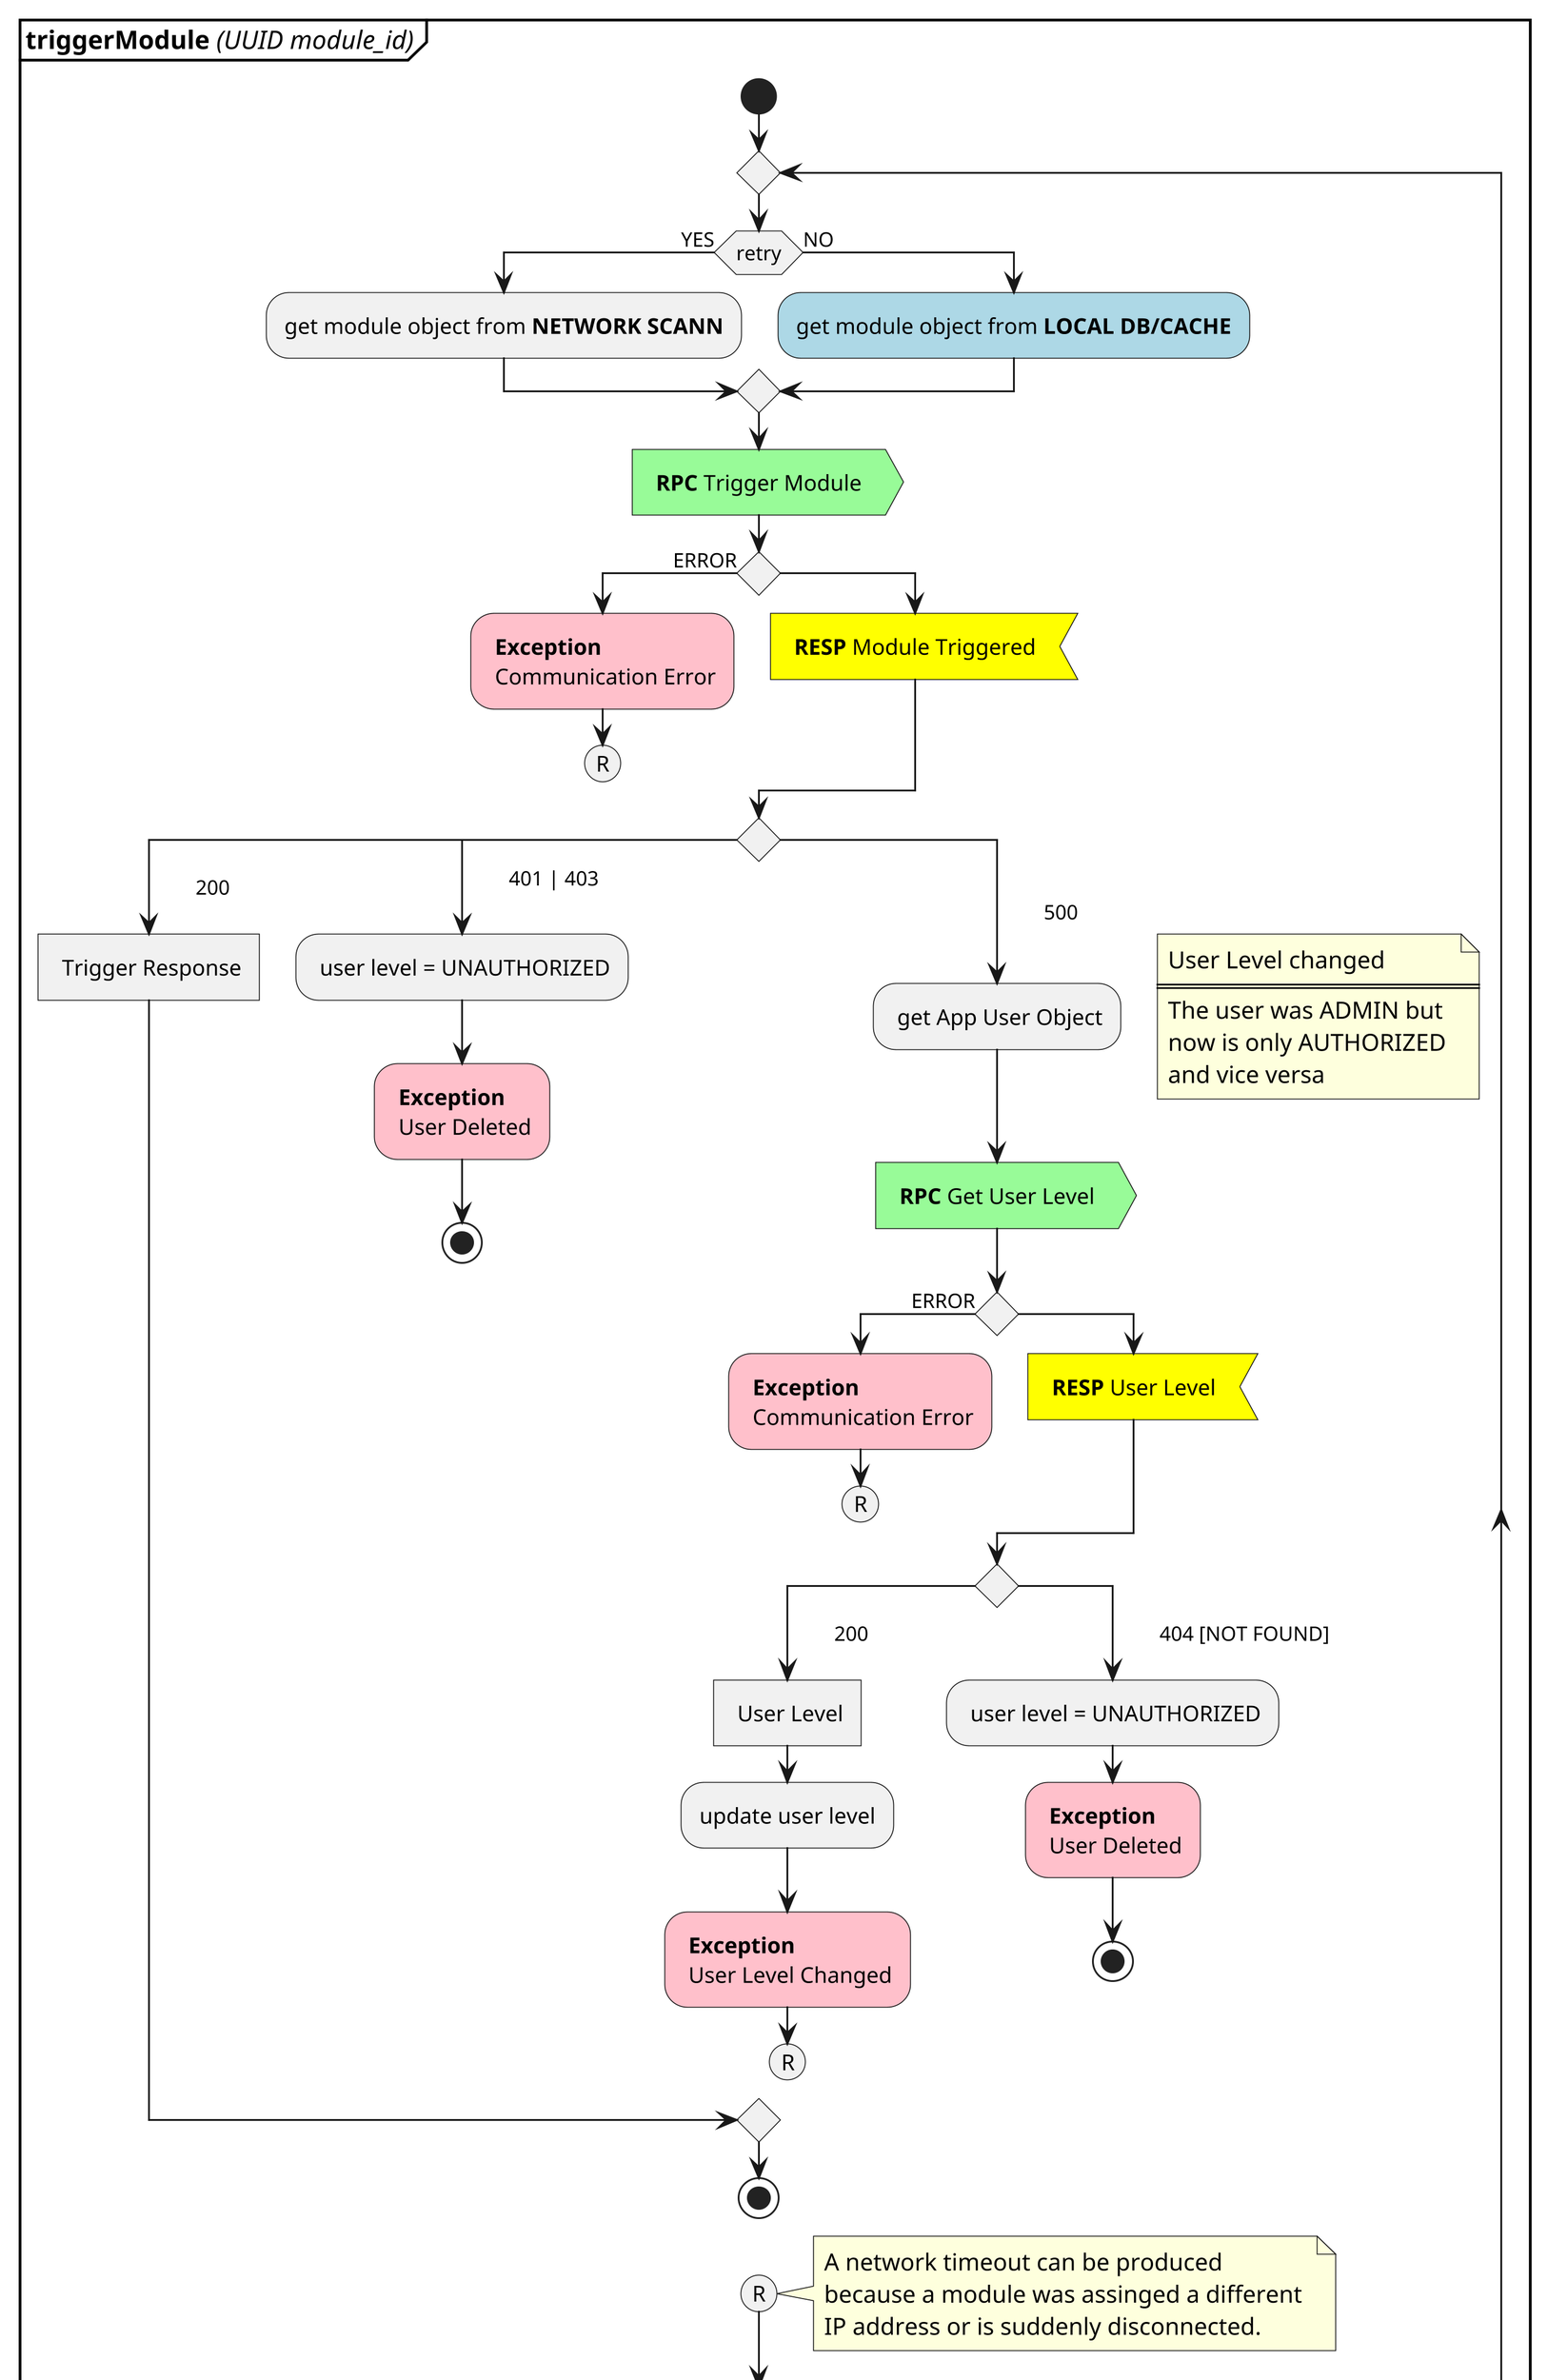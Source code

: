 @startuml ACT_triggerModule
skinparam dpi 300
partition  <b>triggerModule</b> <i>(UUID module_id)</i> {
    start
    repeat
    if(retry) then (YES)
    :get module object from <b>NETWORK SCANN</b>;
    else (NO)
    #lightblue:get module object from <b>LOCAL DB/CACHE</b>;
    endif
    #palegreen: <b>RPC</b> Trigger Module >
    if() then (ERROR)
        #pink : <b>Exception</b> \n Communication Error;
        (R)
        detach
    else
        #yellow: <b>RESP</b> Module Triggered <
        
    endif
    switch()
        case(\t 200)
            : Trigger Response]
        case(\t 401 | 403)
            : user level = UNAUTHORIZED;
            #pink : <b>Exception</b> \n User Deleted;
            stop
        case(\t 500)
            
            : get App User Object;
            floating note right
            User Level changed 
            ========================
            The user was ADMIN but 
            now is only AUTHORIZED 
            and vice versa
            end note
            #palegreen: <b>RPC</b> Get User Level >
            if() then (ERROR)
                #pink : <b>Exception</b> \n Communication Error;
                (R)
                detach
            else
                #yellow: <b>RESP</b> User Level <
            endif

            switch()
                case(\t 200)
                    : User Level]
                    :update user level;
                    #pink : <b>Exception</b> \n User Level Changed;
                    (R)
                    detach
                case(\t 404 [NOT FOUND])
                    : user level = UNAUTHORIZED;
                    #pink : <b>Exception</b> \n User Deleted;
                    stop
            endswitch
    endswitch
    stop

    (R)
    note right 
        A network timeout can be produced 
        because a module was assinged a different 
        IP address or is suddenly disconnected.
    end note
    repeat while(retry_count < 2) is (YES)
    -> NO;
    stop


}
@enduml